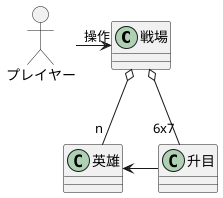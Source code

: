 @startuml
allow_mixing
class "戦場" as Entity {
}

class "升目" as Square {
}

class "英雄" as Hero {
}

Actor "プレイヤー" as Player
Player "操作" -> Entity
Entity  o-- "n" Hero
Entity  o-- "6x7" Square
Hero <- Square
@enduml